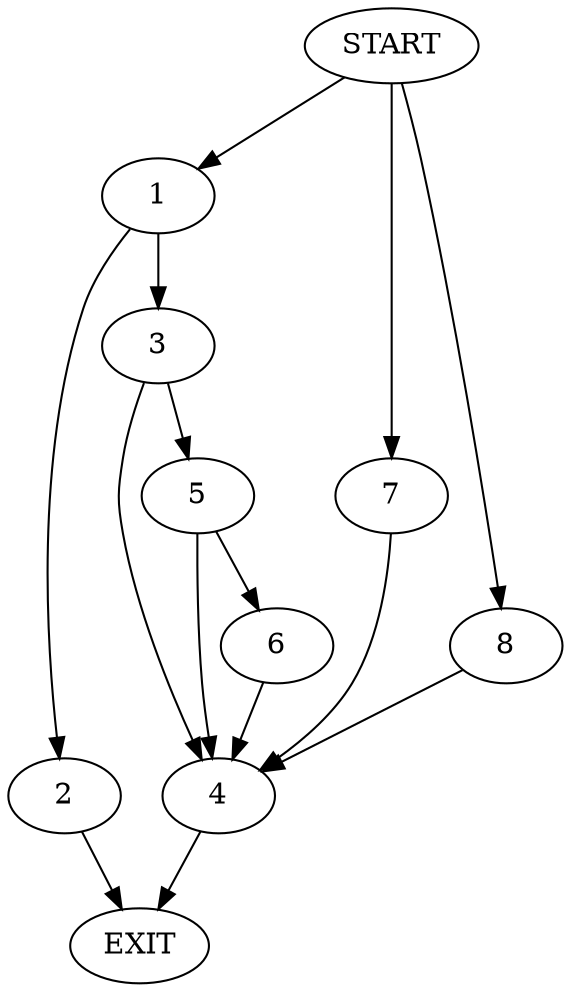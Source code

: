 digraph {
0 [label="START"]
9 [label="EXIT"]
0 -> 1
1 -> 2
1 -> 3
3 -> 4
3 -> 5
2 -> 9
5 -> 4
5 -> 6
4 -> 9
6 -> 4
0 -> 7
7 -> 4
0 -> 8
8 -> 4
}
